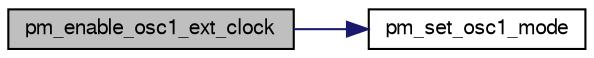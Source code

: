 digraph G
{
  edge [fontname="FreeSans",fontsize="10",labelfontname="FreeSans",labelfontsize="10"];
  node [fontname="FreeSans",fontsize="10",shape=record];
  rankdir=LR;
  Node1 [label="pm_enable_osc1_ext_clock",height=0.2,width=0.4,color="black", fillcolor="grey75", style="filled" fontcolor="black"];
  Node1 -> Node2 [color="midnightblue",fontsize="10",style="solid",fontname="FreeSans"];
  Node2 [label="pm_set_osc1_mode",height=0.2,width=0.4,color="black", fillcolor="white", style="filled",URL="$pm_8c.html#af56b3168a0fdc3ccf45956af3d08244d",tooltip="Sets the mode of the oscillator 1."];
}
